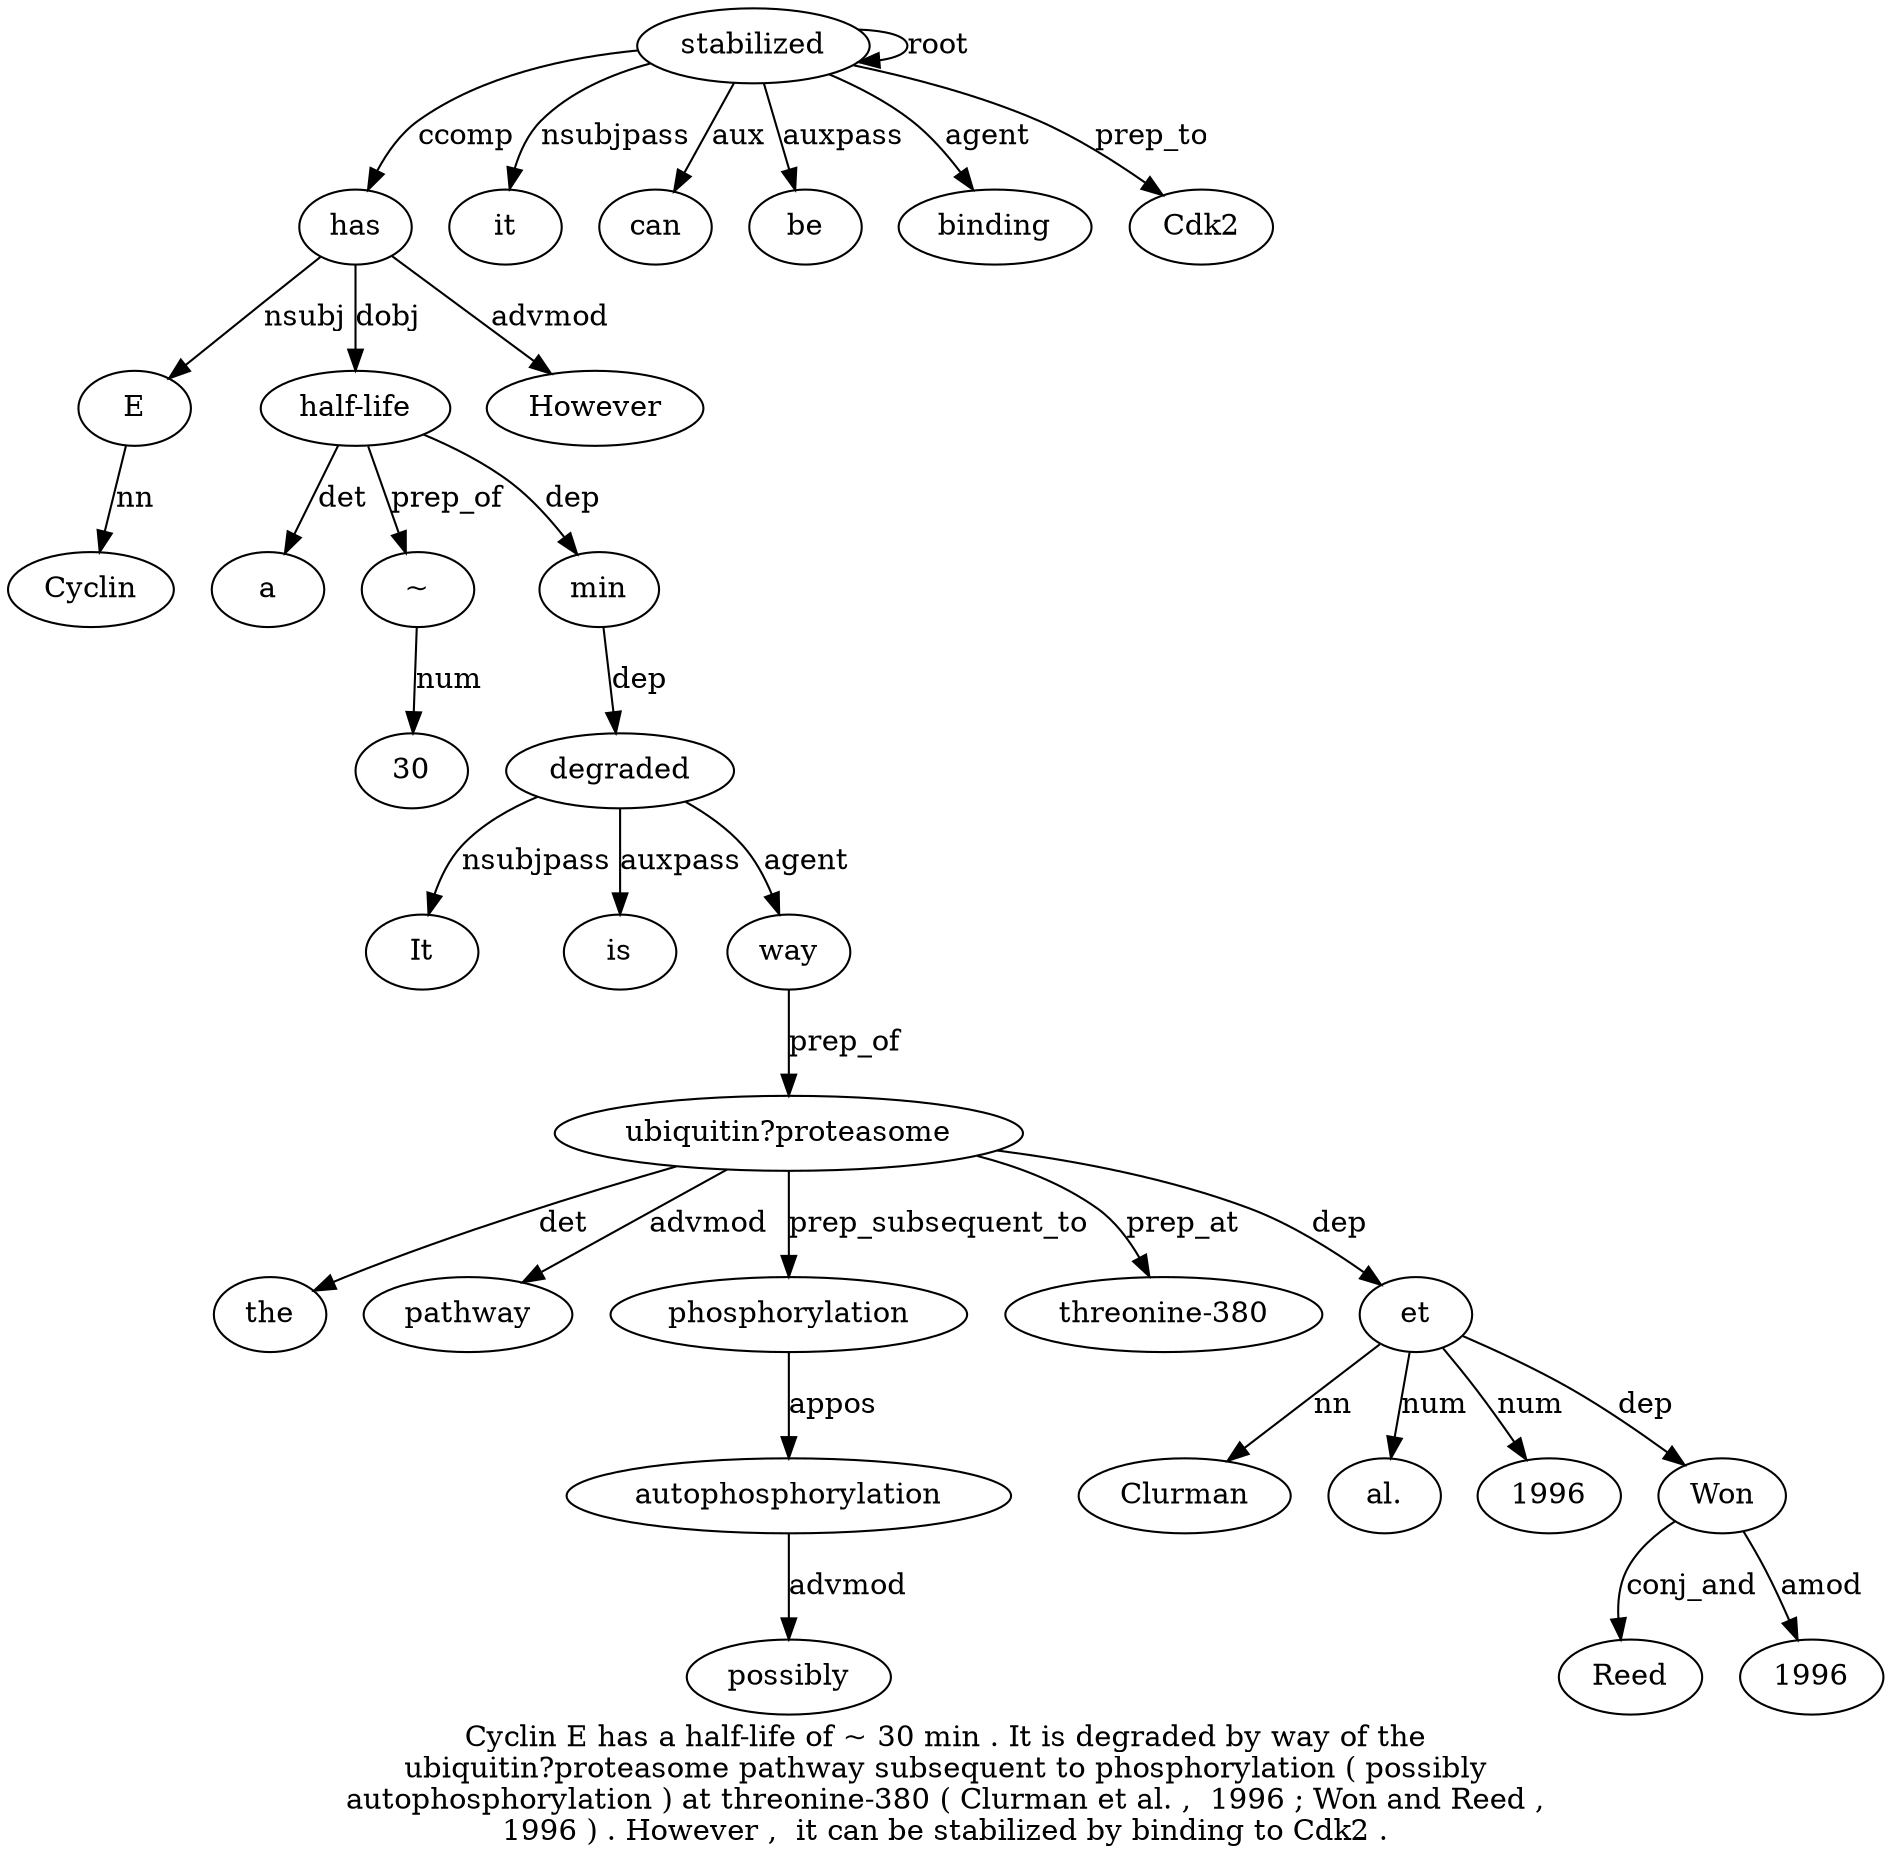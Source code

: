 digraph "Cyclin E has a half-life of ~ 30 min . It is degraded by way of the ubiquitin?proteasome pathway subsequent to phosphorylation ( possibly autophosphorylation ) at threonine-380 ( Clurman et al. ,  1996 ; Won and Reed ,  1996 ) . However ,  it can be stabilized by binding to Cdk2 ." {
label="Cyclin E has a half-life of ~ 30 min . It is degraded by way of the
ubiquitin?proteasome pathway subsequent to phosphorylation ( possibly
autophosphorylation ) at threonine-380 ( Clurman et al. ,  1996 ; Won and Reed ,
1996 ) . However ,  it can be stabilized by binding to Cdk2 .";
E2 [style=filled, fillcolor=white, label=E];
Cyclin1 [style=filled, fillcolor=white, label=Cyclin];
E2 -> Cyclin1  [label=nn];
has3 [style=filled, fillcolor=white, label=has];
has3 -> E2  [label=nsubj];
stabilized48 [style=filled, fillcolor=white, label=stabilized];
stabilized48 -> has3  [label=ccomp];
"half-life5" [style=filled, fillcolor=white, label="half-life"];
a4 [style=filled, fillcolor=white, label=a];
"half-life5" -> a4  [label=det];
has3 -> "half-life5"  [label=dobj];
"~7" [style=filled, fillcolor=white, label="~"];
"half-life5" -> "~7"  [label=prep_of];
308 [style=filled, fillcolor=white, label=30];
"~7" -> 308  [label=num];
min9 [style=filled, fillcolor=white, label=min];
"half-life5" -> min9  [label=dep];
degraded13 [style=filled, fillcolor=white, label=degraded];
It11 [style=filled, fillcolor=white, label=It];
degraded13 -> It11  [label=nsubjpass];
is12 [style=filled, fillcolor=white, label=is];
degraded13 -> is12  [label=auxpass];
min9 -> degraded13  [label=dep];
way15 [style=filled, fillcolor=white, label=way];
degraded13 -> way15  [label=agent];
"ubiquitin?proteasome18" [style=filled, fillcolor=white, label="ubiquitin?proteasome"];
the17 [style=filled, fillcolor=white, label=the];
"ubiquitin?proteasome18" -> the17  [label=det];
way15 -> "ubiquitin?proteasome18"  [label=prep_of];
pathway19 [style=filled, fillcolor=white, label=pathway];
"ubiquitin?proteasome18" -> pathway19  [label=advmod];
phosphorylation22 [style=filled, fillcolor=white, label=phosphorylation];
"ubiquitin?proteasome18" -> phosphorylation22  [label=prep_subsequent_to];
autophosphorylation25 [style=filled, fillcolor=white, label=autophosphorylation];
possibly24 [style=filled, fillcolor=white, label=possibly];
autophosphorylation25 -> possibly24  [label=advmod];
phosphorylation22 -> autophosphorylation25  [label=appos];
"threonine-3802" [style=filled, fillcolor=white, label="threonine-380"];
"ubiquitin?proteasome18" -> "threonine-3802"  [label=prep_at];
et31 [style=filled, fillcolor=white, label=et];
Clurman30 [style=filled, fillcolor=white, label=Clurman];
et31 -> Clurman30  [label=nn];
"ubiquitin?proteasome18" -> et31  [label=dep];
"al.32" [style=filled, fillcolor=white, label="al."];
et31 -> "al.32"  [label=num];
199634 [style=filled, fillcolor=white, label=1996];
et31 -> 199634  [label=num];
Won36 [style=filled, fillcolor=white, label=Won];
et31 -> Won36  [label=dep];
Reed38 [style=filled, fillcolor=white, label=Reed];
Won36 -> Reed38  [label=conj_and];
199640 [style=filled, fillcolor=white, label=1996];
Won36 -> 199640  [label=amod];
However43 [style=filled, fillcolor=white, label=However];
has3 -> However43  [label=advmod];
it45 [style=filled, fillcolor=white, label=it];
stabilized48 -> it45  [label=nsubjpass];
can46 [style=filled, fillcolor=white, label=can];
stabilized48 -> can46  [label=aux];
be47 [style=filled, fillcolor=white, label=be];
stabilized48 -> be47  [label=auxpass];
stabilized48 -> stabilized48  [label=root];
binding50 [style=filled, fillcolor=white, label=binding];
stabilized48 -> binding50  [label=agent];
Cdk25 [style=filled, fillcolor=white, label=Cdk2];
stabilized48 -> Cdk25  [label=prep_to];
}
